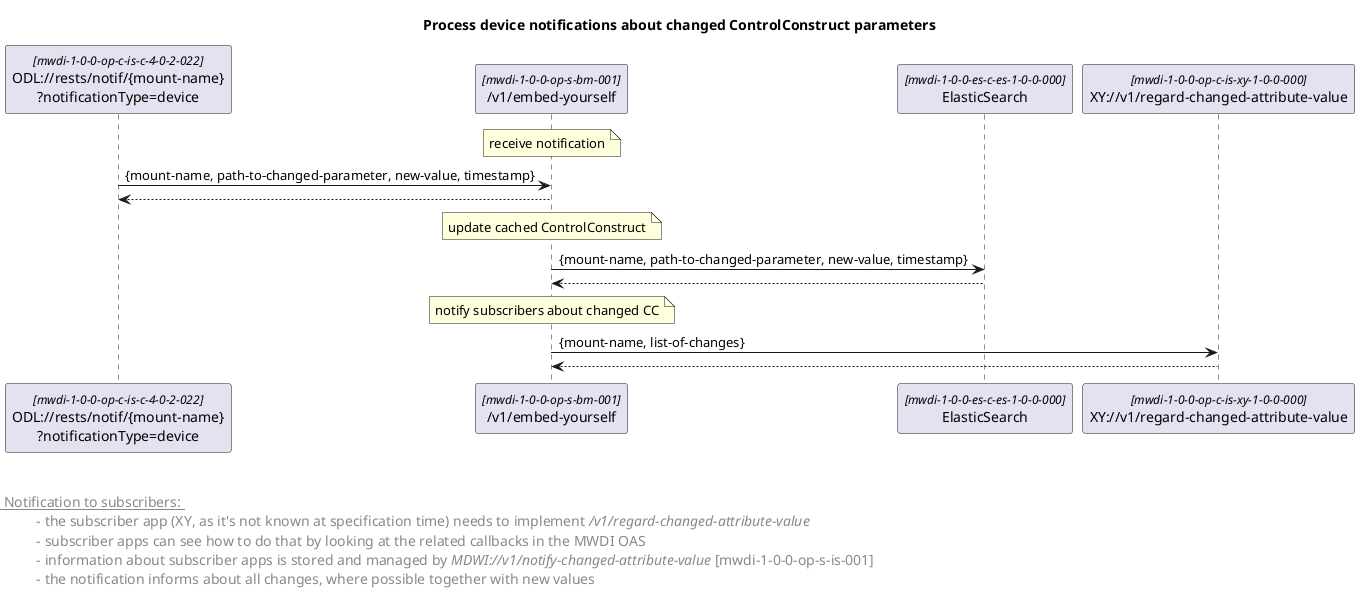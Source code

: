 @startuml
skinparam responseMessageBelowArrow true
skinparam guillemet [ ]
skinparam participant {
  StereotypeFontSize 12  
}

title Process device notifications about changed ControlConstruct parameters

'participants
participant "ODL://rests/notif/{mount-name}\n?notificationType=device" as odlNotification <<mwdi-1-0-0-op-c-is-c-4-0-2-022>>
participant "/v1/embed-yourself" as mwdi <<mwdi-1-0-0-op-s-bm-001>>
participant "ElasticSearch" as es <<mwdi-1-0-0-es-c-es-1-0-0-000>>
participant "XY://v1/regard-changed-attribute-value" as notification <<mwdi-1-0-0-op-c-is-xy-1-0-0-000>>

note over mwdi: receive notification
odlNotification -> mwdi: {mount-name, path-to-changed-parameter, new-value, timestamp}
mwdi --> odlNotification

note over mwdi: update cached ControlConstruct
mwdi -> es: {mount-name, path-to-changed-parameter, new-value, timestamp}
es --> mwdi

note over mwdi: notify subscribers about changed CC
mwdi -> notification: {mount-name, list-of-changes}
notification --> mwdi



left footer 


<u> Notification to subscribers: </u>
\t  - the subscriber app (XY, as it's not known at specification time) needs to implement <i>/v1/regard-changed-attribute-value</i>
\t  - subscriber apps can see how to do that by looking at the related callbacks in the MWDI OAS 
\t  - information about subscriber apps is stored and managed by <i>MDWI://v1/notify-changed-attribute-value</i> [mwdi-1-0-0-op-s-is-001]
\t  - the notification informs about all changes, where possible together with new values

end footer

<style>
footer {
  HorizontalAlignment left
  FontSize 14
}
</style>

@enduml